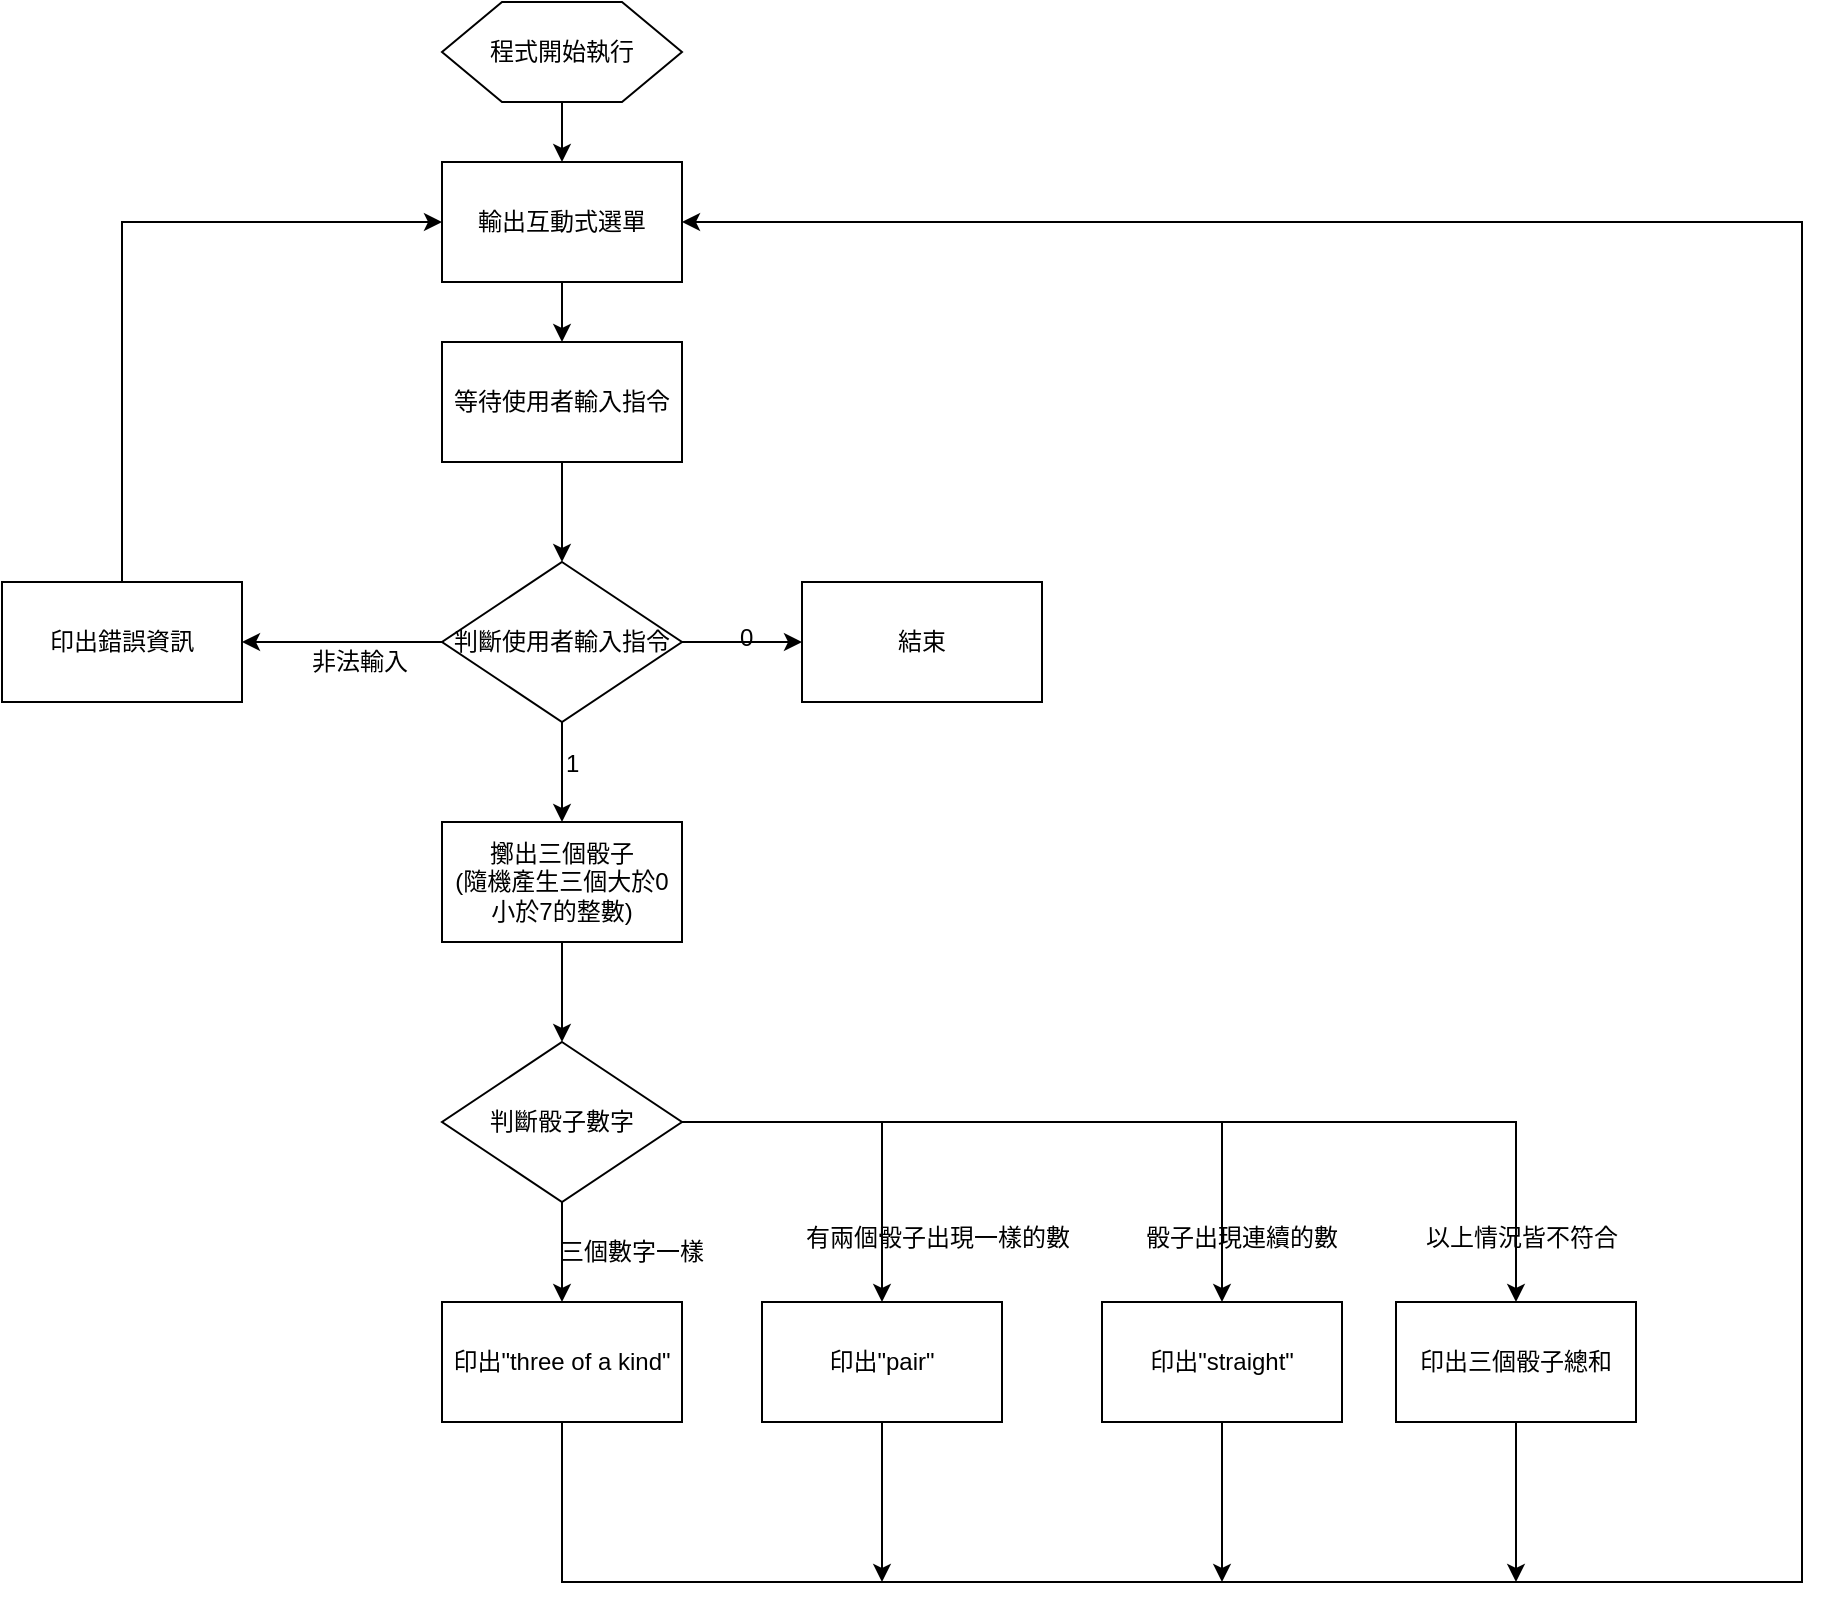 <mxfile version="10.6.0" type="google"><diagram id="kpF3mv0mLSIppVDnf-zW" name="Page-1"><mxGraphModel dx="1394" dy="777" grid="1" gridSize="10" guides="1" tooltips="1" connect="1" arrows="1" fold="1" page="1" pageScale="1" pageWidth="827" pageHeight="1169" math="0" shadow="0"><root><mxCell id="0"/><mxCell id="1" parent="0"/><mxCell id="ir3VLvcZEZwb0N73FKru-3" style="edgeStyle=orthogonalEdgeStyle;rounded=0;orthogonalLoop=1;jettySize=auto;html=1;entryX=0.5;entryY=0;entryDx=0;entryDy=0;" parent="1" target="ir3VLvcZEZwb0N73FKru-2" edge="1"><mxGeometry relative="1" as="geometry"><mxPoint x="350" y="70" as="sourcePoint"/></mxGeometry></mxCell><mxCell id="ir3VLvcZEZwb0N73FKru-6" style="edgeStyle=orthogonalEdgeStyle;rounded=0;orthogonalLoop=1;jettySize=auto;html=1;entryX=0.5;entryY=0;entryDx=0;entryDy=0;" parent="1" source="ir3VLvcZEZwb0N73FKru-34" target="ir3VLvcZEZwb0N73FKru-4" edge="1"><mxGeometry relative="1" as="geometry"/></mxCell><mxCell id="ir3VLvcZEZwb0N73FKru-2" value="輸出互動式選單" style="rounded=0;whiteSpace=wrap;html=1;" parent="1" vertex="1"><mxGeometry x="290" y="100" width="120" height="60" as="geometry"/></mxCell><mxCell id="ir3VLvcZEZwb0N73FKru-8" style="edgeStyle=orthogonalEdgeStyle;rounded=0;orthogonalLoop=1;jettySize=auto;html=1;" parent="1" source="ir3VLvcZEZwb0N73FKru-4" target="ir3VLvcZEZwb0N73FKru-7" edge="1"><mxGeometry relative="1" as="geometry"/></mxCell><mxCell id="ir3VLvcZEZwb0N73FKru-11" style="edgeStyle=orthogonalEdgeStyle;rounded=0;orthogonalLoop=1;jettySize=auto;html=1;exitX=0.5;exitY=1;exitDx=0;exitDy=0;entryX=0.5;entryY=0;entryDx=0;entryDy=0;" parent="1" source="ir3VLvcZEZwb0N73FKru-4" target="ir3VLvcZEZwb0N73FKru-10" edge="1"><mxGeometry relative="1" as="geometry"/></mxCell><mxCell id="ir3VLvcZEZwb0N73FKru-37" style="edgeStyle=orthogonalEdgeStyle;rounded=0;orthogonalLoop=1;jettySize=auto;html=1;exitX=0;exitY=0.5;exitDx=0;exitDy=0;entryX=1;entryY=0.5;entryDx=0;entryDy=0;" parent="1" source="ir3VLvcZEZwb0N73FKru-4" target="ir3VLvcZEZwb0N73FKru-36" edge="1"><mxGeometry relative="1" as="geometry"/></mxCell><mxCell id="ir3VLvcZEZwb0N73FKru-4" value="判斷使用者輸入指令" style="rhombus;whiteSpace=wrap;html=1;" parent="1" vertex="1"><mxGeometry x="290" y="300" width="120" height="80" as="geometry"/></mxCell><mxCell id="ir3VLvcZEZwb0N73FKru-7" value="結束" style="rounded=0;whiteSpace=wrap;html=1;" parent="1" vertex="1"><mxGeometry x="470" y="310" width="120" height="60" as="geometry"/></mxCell><mxCell id="ir3VLvcZEZwb0N73FKru-9" value="0" style="text;html=1;resizable=0;points=[];autosize=1;align=left;verticalAlign=top;spacingTop=-4;" parent="1" vertex="1"><mxGeometry x="437" y="328" width="20" height="20" as="geometry"/></mxCell><mxCell id="ir3VLvcZEZwb0N73FKru-14" style="edgeStyle=orthogonalEdgeStyle;rounded=0;orthogonalLoop=1;jettySize=auto;html=1;entryX=0.5;entryY=0;entryDx=0;entryDy=0;" parent="1" source="ir3VLvcZEZwb0N73FKru-10" target="ir3VLvcZEZwb0N73FKru-13" edge="1"><mxGeometry relative="1" as="geometry"/></mxCell><mxCell id="ir3VLvcZEZwb0N73FKru-10" value="擲出三個骰子&lt;br&gt;(隨機產生三個大於0小於7的整數)&lt;br&gt;" style="rounded=0;whiteSpace=wrap;html=1;" parent="1" vertex="1"><mxGeometry x="290" y="430" width="120" height="60" as="geometry"/></mxCell><mxCell id="ir3VLvcZEZwb0N73FKru-12" value="1" style="text;html=1;resizable=0;points=[];autosize=1;align=left;verticalAlign=top;spacingTop=-4;" parent="1" vertex="1"><mxGeometry x="350" y="391" width="20" height="20" as="geometry"/></mxCell><mxCell id="ir3VLvcZEZwb0N73FKru-16" style="edgeStyle=orthogonalEdgeStyle;rounded=0;orthogonalLoop=1;jettySize=auto;html=1;entryX=0.5;entryY=0;entryDx=0;entryDy=0;" parent="1" source="ir3VLvcZEZwb0N73FKru-13" target="ir3VLvcZEZwb0N73FKru-15" edge="1"><mxGeometry relative="1" as="geometry"/></mxCell><mxCell id="ir3VLvcZEZwb0N73FKru-19" style="edgeStyle=orthogonalEdgeStyle;rounded=0;orthogonalLoop=1;jettySize=auto;html=1;entryX=0.5;entryY=0;entryDx=0;entryDy=0;" parent="1" source="ir3VLvcZEZwb0N73FKru-13" target="ir3VLvcZEZwb0N73FKru-18" edge="1"><mxGeometry relative="1" as="geometry"><Array as="points"><mxPoint x="510" y="580"/></Array></mxGeometry></mxCell><mxCell id="ir3VLvcZEZwb0N73FKru-24" style="edgeStyle=orthogonalEdgeStyle;rounded=0;orthogonalLoop=1;jettySize=auto;html=1;entryX=0.5;entryY=0;entryDx=0;entryDy=0;" parent="1" source="ir3VLvcZEZwb0N73FKru-13" target="ir3VLvcZEZwb0N73FKru-22" edge="1"><mxGeometry relative="1" as="geometry"/></mxCell><mxCell id="ir3VLvcZEZwb0N73FKru-27" style="edgeStyle=orthogonalEdgeStyle;rounded=0;orthogonalLoop=1;jettySize=auto;html=1;" parent="1" source="ir3VLvcZEZwb0N73FKru-13" target="ir3VLvcZEZwb0N73FKru-26" edge="1"><mxGeometry relative="1" as="geometry"/></mxCell><mxCell id="ir3VLvcZEZwb0N73FKru-13" value="判斷骰子數字" style="rhombus;whiteSpace=wrap;html=1;" parent="1" vertex="1"><mxGeometry x="290" y="540" width="120" height="80" as="geometry"/></mxCell><mxCell id="ir3VLvcZEZwb0N73FKru-33" style="edgeStyle=orthogonalEdgeStyle;rounded=0;orthogonalLoop=1;jettySize=auto;html=1;entryX=1;entryY=0.5;entryDx=0;entryDy=0;" parent="1" source="ir3VLvcZEZwb0N73FKru-15" target="ir3VLvcZEZwb0N73FKru-2" edge="1"><mxGeometry relative="1" as="geometry"><Array as="points"><mxPoint x="350" y="810"/><mxPoint x="970" y="810"/><mxPoint x="970" y="130"/></Array></mxGeometry></mxCell><mxCell id="ir3VLvcZEZwb0N73FKru-15" value="印出&quot;&lt;span&gt;three of a kind&quot;&lt;/span&gt;" style="rounded=0;whiteSpace=wrap;html=1;" parent="1" vertex="1"><mxGeometry x="290" y="670" width="120" height="60" as="geometry"/></mxCell><mxCell id="ir3VLvcZEZwb0N73FKru-17" value="三個數字一樣" style="text;html=1;resizable=0;points=[];autosize=1;align=left;verticalAlign=top;spacingTop=-4;" parent="1" vertex="1"><mxGeometry x="347" y="635" width="90" height="20" as="geometry"/></mxCell><mxCell id="ir3VLvcZEZwb0N73FKru-30" style="edgeStyle=orthogonalEdgeStyle;rounded=0;orthogonalLoop=1;jettySize=auto;html=1;" parent="1" source="ir3VLvcZEZwb0N73FKru-18" edge="1"><mxGeometry relative="1" as="geometry"><mxPoint x="510" y="810" as="targetPoint"/></mxGeometry></mxCell><mxCell id="ir3VLvcZEZwb0N73FKru-18" value="印出&quot;pair&quot;" style="rounded=0;whiteSpace=wrap;html=1;" parent="1" vertex="1"><mxGeometry x="450" y="670" width="120" height="60" as="geometry"/></mxCell><mxCell id="ir3VLvcZEZwb0N73FKru-20" value="有兩個骰子出現一樣的數" style="text;html=1;resizable=0;points=[];autosize=1;align=left;verticalAlign=top;spacingTop=-4;" parent="1" vertex="1"><mxGeometry x="470" y="628" width="150" height="20" as="geometry"/></mxCell><mxCell id="ir3VLvcZEZwb0N73FKru-31" style="edgeStyle=orthogonalEdgeStyle;rounded=0;orthogonalLoop=1;jettySize=auto;html=1;" parent="1" source="ir3VLvcZEZwb0N73FKru-22" edge="1"><mxGeometry relative="1" as="geometry"><mxPoint x="680" y="810" as="targetPoint"/></mxGeometry></mxCell><mxCell id="ir3VLvcZEZwb0N73FKru-22" value="印出&quot;straight&quot;" style="rounded=0;whiteSpace=wrap;html=1;" parent="1" vertex="1"><mxGeometry x="620" y="670" width="120" height="60" as="geometry"/></mxCell><mxCell id="ir3VLvcZEZwb0N73FKru-25" value="骰子出現連續的數" style="text;html=1;resizable=0;points=[];autosize=1;align=left;verticalAlign=top;spacingTop=-4;" parent="1" vertex="1"><mxGeometry x="640" y="628" width="110" height="20" as="geometry"/></mxCell><mxCell id="ir3VLvcZEZwb0N73FKru-32" style="edgeStyle=orthogonalEdgeStyle;rounded=0;orthogonalLoop=1;jettySize=auto;html=1;" parent="1" source="ir3VLvcZEZwb0N73FKru-26" edge="1"><mxGeometry relative="1" as="geometry"><mxPoint x="827" y="810" as="targetPoint"/></mxGeometry></mxCell><mxCell id="ir3VLvcZEZwb0N73FKru-26" value="印出三個骰子總和" style="rounded=0;whiteSpace=wrap;html=1;" parent="1" vertex="1"><mxGeometry x="767" y="670" width="120" height="60" as="geometry"/></mxCell><mxCell id="ir3VLvcZEZwb0N73FKru-28" value="以上情況皆不符合" style="text;html=1;resizable=0;points=[];autosize=1;align=left;verticalAlign=top;spacingTop=-4;" parent="1" vertex="1"><mxGeometry x="780" y="628" width="110" height="20" as="geometry"/></mxCell><mxCell id="ir3VLvcZEZwb0N73FKru-34" value="等待使用者輸入指令" style="rounded=0;whiteSpace=wrap;html=1;" parent="1" vertex="1"><mxGeometry x="290" y="190" width="120" height="60" as="geometry"/></mxCell><mxCell id="ir3VLvcZEZwb0N73FKru-35" style="edgeStyle=orthogonalEdgeStyle;rounded=0;orthogonalLoop=1;jettySize=auto;html=1;entryX=0.5;entryY=0;entryDx=0;entryDy=0;" parent="1" source="ir3VLvcZEZwb0N73FKru-2" target="ir3VLvcZEZwb0N73FKru-34" edge="1"><mxGeometry relative="1" as="geometry"><mxPoint x="350" y="160" as="sourcePoint"/><mxPoint x="350" y="300" as="targetPoint"/></mxGeometry></mxCell><mxCell id="ir3VLvcZEZwb0N73FKru-39" style="edgeStyle=orthogonalEdgeStyle;rounded=0;orthogonalLoop=1;jettySize=auto;html=1;entryX=0;entryY=0.5;entryDx=0;entryDy=0;" parent="1" source="ir3VLvcZEZwb0N73FKru-36" target="ir3VLvcZEZwb0N73FKru-2" edge="1"><mxGeometry relative="1" as="geometry"><mxPoint x="130" y="150" as="targetPoint"/><Array as="points"><mxPoint x="130" y="130"/></Array></mxGeometry></mxCell><mxCell id="ir3VLvcZEZwb0N73FKru-36" value="印出錯誤資訊" style="rounded=0;whiteSpace=wrap;html=1;" parent="1" vertex="1"><mxGeometry x="70" y="310" width="120" height="60" as="geometry"/></mxCell><mxCell id="ir3VLvcZEZwb0N73FKru-38" value="非法輸入" style="text;html=1;resizable=0;points=[];autosize=1;align=left;verticalAlign=top;spacingTop=-4;" parent="1" vertex="1"><mxGeometry x="223" y="340" width="60" height="20" as="geometry"/></mxCell><mxCell id="voddTZfMlghm_FGP_dOB-1" value="程式開始執行" style="shape=hexagon;perimeter=hexagonPerimeter2;whiteSpace=wrap;html=1;" vertex="1" parent="1"><mxGeometry x="290" y="20" width="120" height="50" as="geometry"/></mxCell></root></mxGraphModel></diagram></mxfile>
